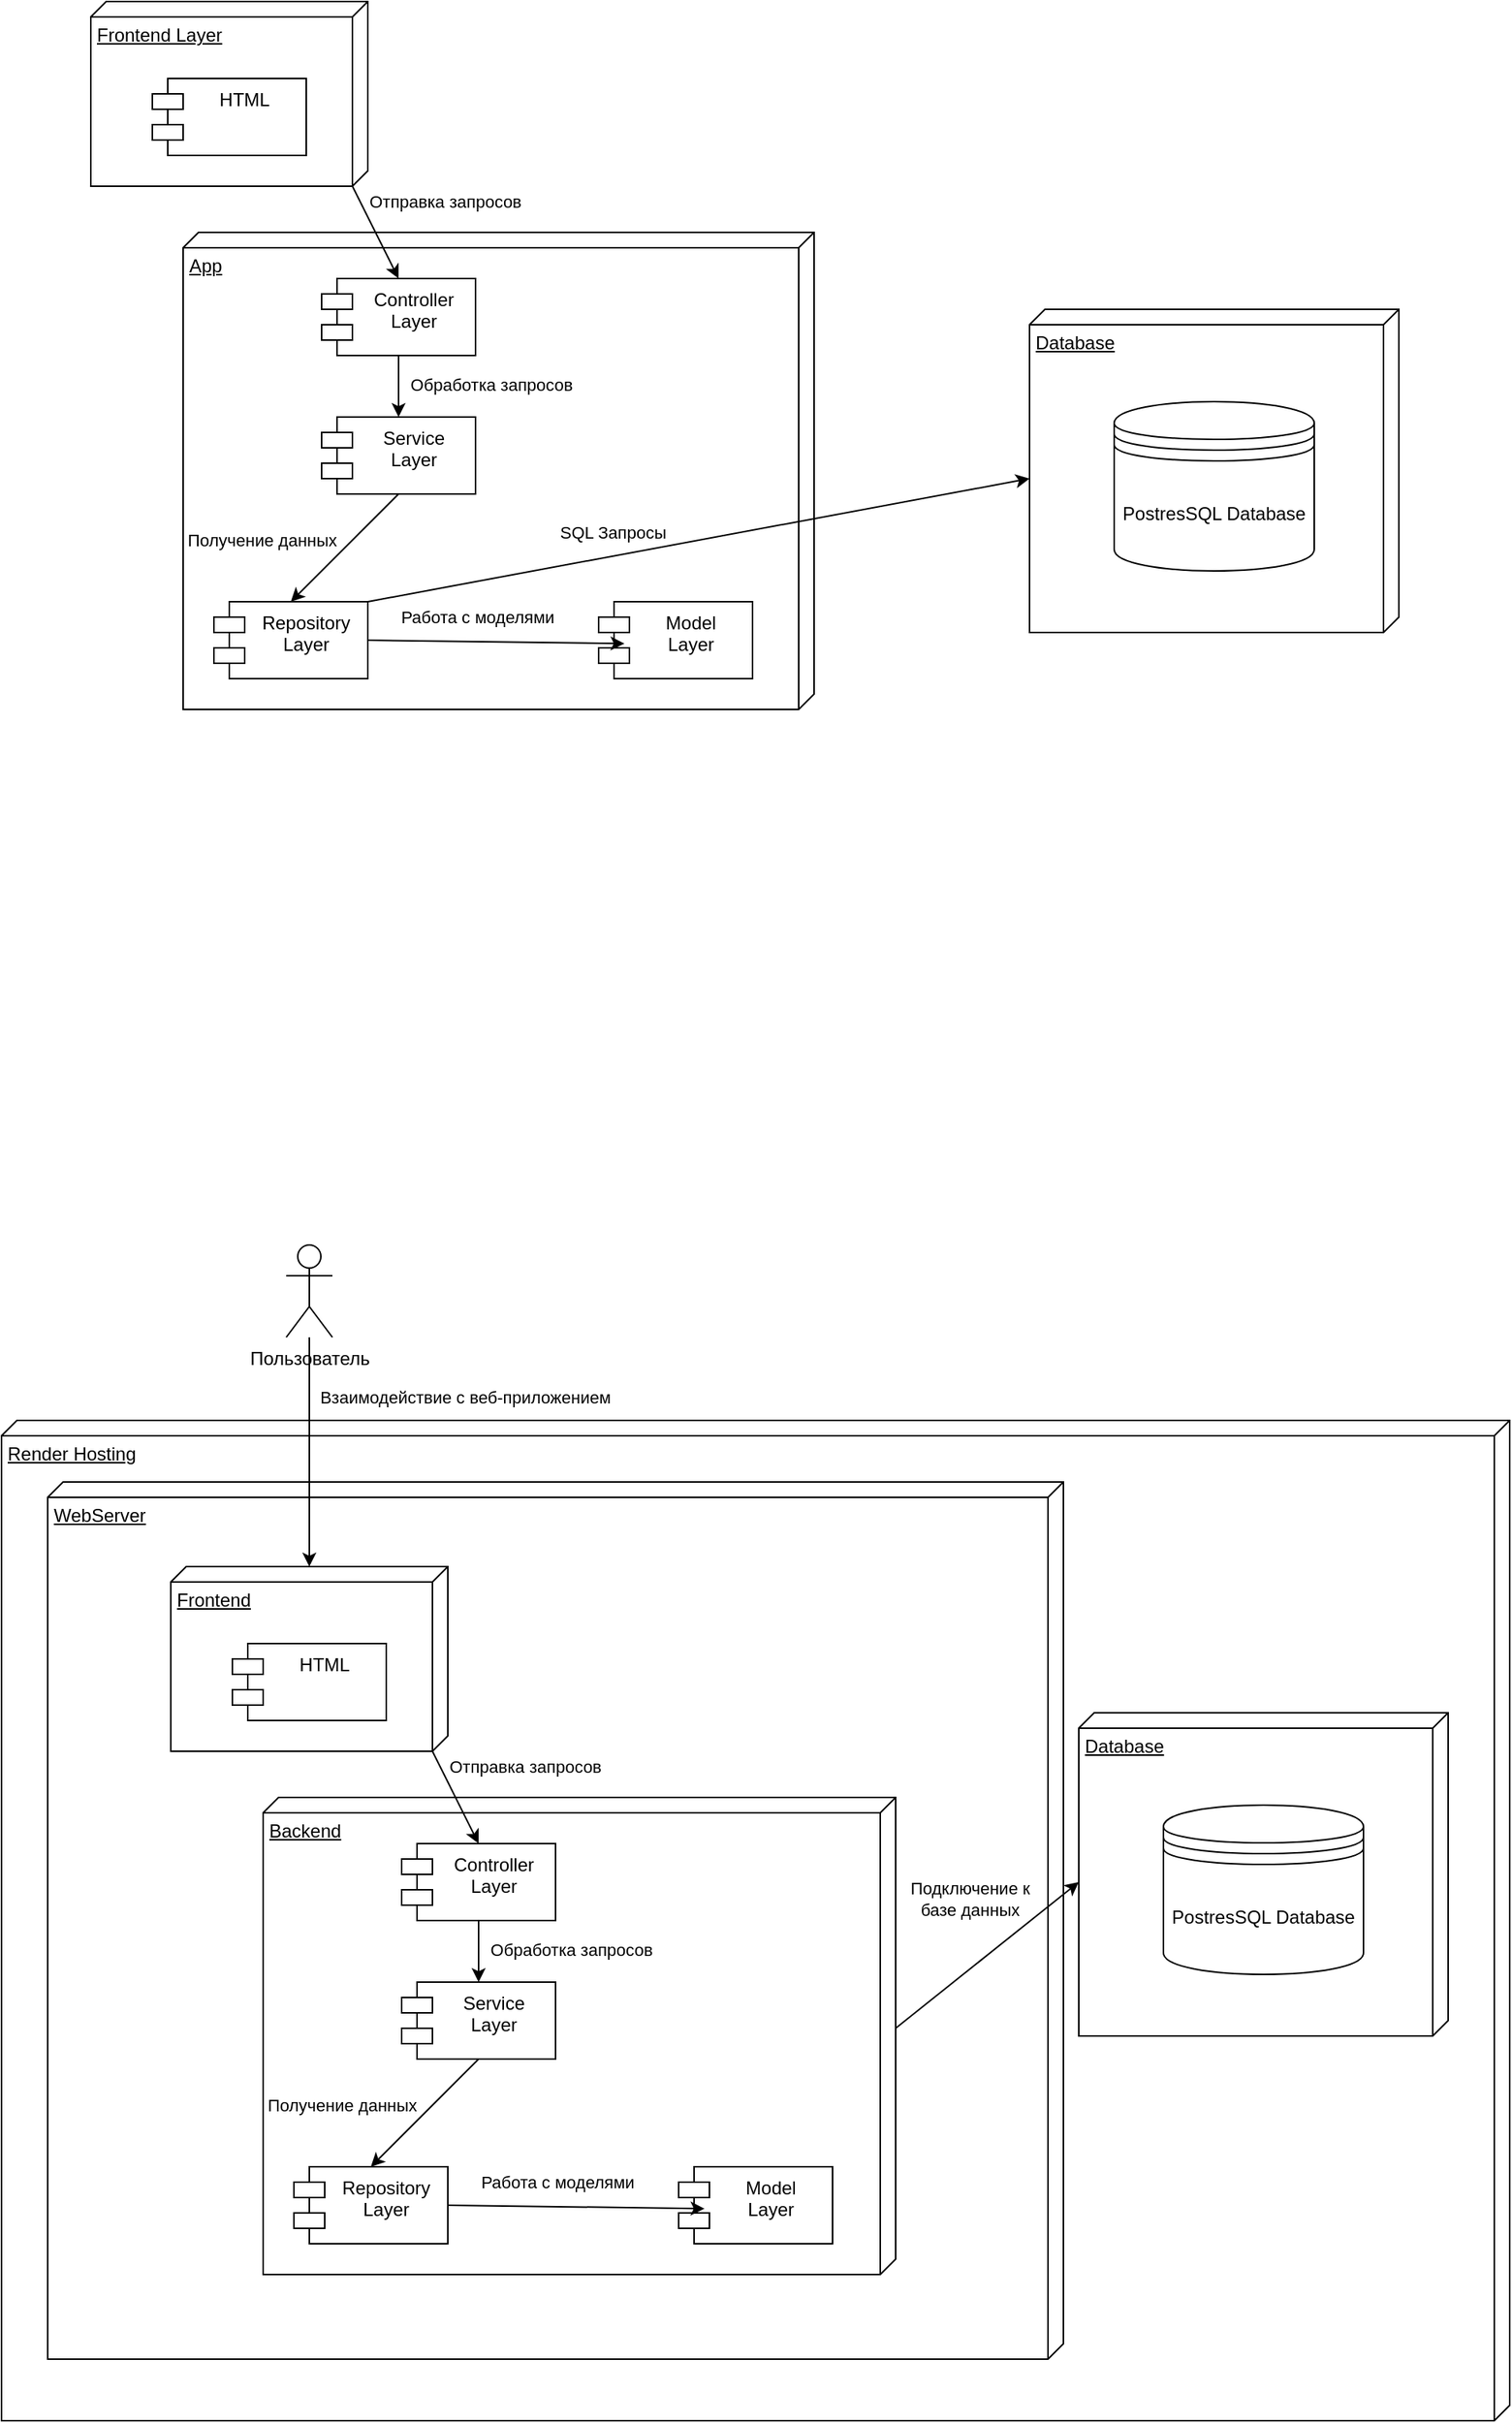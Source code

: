 <mxfile version="25.0.1">
  <diagram name="Page-1" id="5f0bae14-7c28-e335-631c-24af17079c00">
    <mxGraphModel dx="1644" dy="900" grid="0" gridSize="10" guides="1" tooltips="1" connect="1" arrows="1" fold="1" page="1" pageScale="1" pageWidth="1100" pageHeight="850" background="none" math="0" shadow="0">
      <root>
        <mxCell id="0" />
        <mxCell id="1" parent="0" />
        <mxCell id="lL1g4DzB1vZf3QuN_lwf-3" value="Frontend Layer" style="verticalAlign=top;align=left;spacingTop=8;spacingLeft=2;spacingRight=12;shape=cube;size=10;direction=south;fontStyle=4;html=1;whiteSpace=wrap;" vertex="1" parent="1">
          <mxGeometry x="120" y="80" width="180" height="120" as="geometry" />
        </mxCell>
        <mxCell id="lL1g4DzB1vZf3QuN_lwf-4" value="HTML" style="shape=module;align=left;spacingLeft=20;align=center;verticalAlign=top;whiteSpace=wrap;html=1;" vertex="1" parent="1">
          <mxGeometry x="160" y="130" width="100" height="50" as="geometry" />
        </mxCell>
        <mxCell id="lL1g4DzB1vZf3QuN_lwf-5" value="App" style="verticalAlign=top;align=left;spacingTop=8;spacingLeft=2;spacingRight=12;shape=cube;size=10;direction=south;fontStyle=4;html=1;whiteSpace=wrap;" vertex="1" parent="1">
          <mxGeometry x="180" y="230" width="410" height="310" as="geometry" />
        </mxCell>
        <mxCell id="lL1g4DzB1vZf3QuN_lwf-7" value="Database" style="verticalAlign=top;align=left;spacingTop=8;spacingLeft=2;spacingRight=12;shape=cube;size=10;direction=south;fontStyle=4;html=1;whiteSpace=wrap;" vertex="1" parent="1">
          <mxGeometry x="730" y="280" width="240" height="210" as="geometry" />
        </mxCell>
        <mxCell id="lL1g4DzB1vZf3QuN_lwf-8" value="PostresSQL Database" style="shape=datastore;whiteSpace=wrap;html=1;" vertex="1" parent="1">
          <mxGeometry x="785" y="340" width="130" height="110" as="geometry" />
        </mxCell>
        <mxCell id="lL1g4DzB1vZf3QuN_lwf-16" style="edgeStyle=orthogonalEdgeStyle;rounded=0;orthogonalLoop=1;jettySize=auto;html=1;exitX=0.5;exitY=1;exitDx=0;exitDy=0;entryX=0.5;entryY=0;entryDx=0;entryDy=0;" edge="1" parent="1" source="lL1g4DzB1vZf3QuN_lwf-9" target="lL1g4DzB1vZf3QuN_lwf-10">
          <mxGeometry relative="1" as="geometry" />
        </mxCell>
        <mxCell id="lL1g4DzB1vZf3QuN_lwf-17" value="Обработка запросов" style="edgeLabel;html=1;align=center;verticalAlign=middle;resizable=0;points=[];" vertex="1" connectable="0" parent="lL1g4DzB1vZf3QuN_lwf-16">
          <mxGeometry x="-0.08" y="1" relative="1" as="geometry">
            <mxPoint x="59" as="offset" />
          </mxGeometry>
        </mxCell>
        <mxCell id="lL1g4DzB1vZf3QuN_lwf-9" value="Controller Layer" style="shape=module;align=left;spacingLeft=20;align=center;verticalAlign=top;whiteSpace=wrap;html=1;" vertex="1" parent="1">
          <mxGeometry x="270" y="260" width="100" height="50" as="geometry" />
        </mxCell>
        <mxCell id="lL1g4DzB1vZf3QuN_lwf-18" style="rounded=0;orthogonalLoop=1;jettySize=auto;html=1;exitX=0.5;exitY=1;exitDx=0;exitDy=0;entryX=0.5;entryY=0;entryDx=0;entryDy=0;" edge="1" parent="1" source="lL1g4DzB1vZf3QuN_lwf-10" target="lL1g4DzB1vZf3QuN_lwf-12">
          <mxGeometry relative="1" as="geometry" />
        </mxCell>
        <mxCell id="lL1g4DzB1vZf3QuN_lwf-19" value="Получение данных" style="edgeLabel;html=1;align=center;verticalAlign=middle;resizable=0;points=[];" vertex="1" connectable="0" parent="lL1g4DzB1vZf3QuN_lwf-18">
          <mxGeometry x="0.426" y="2" relative="1" as="geometry">
            <mxPoint x="-41" y="-22" as="offset" />
          </mxGeometry>
        </mxCell>
        <mxCell id="lL1g4DzB1vZf3QuN_lwf-10" value="Service&lt;div&gt;Layer&lt;/div&gt;" style="shape=module;align=left;spacingLeft=20;align=center;verticalAlign=top;whiteSpace=wrap;html=1;" vertex="1" parent="1">
          <mxGeometry x="270" y="350" width="100" height="50" as="geometry" />
        </mxCell>
        <mxCell id="lL1g4DzB1vZf3QuN_lwf-11" value="Model&lt;div&gt;Layer&lt;/div&gt;" style="shape=module;align=left;spacingLeft=20;align=center;verticalAlign=top;whiteSpace=wrap;html=1;" vertex="1" parent="1">
          <mxGeometry x="450" y="470" width="100" height="50" as="geometry" />
        </mxCell>
        <mxCell id="lL1g4DzB1vZf3QuN_lwf-12" value="Repository&lt;div&gt;Layer&lt;/div&gt;" style="shape=module;align=left;spacingLeft=20;align=center;verticalAlign=top;whiteSpace=wrap;html=1;" vertex="1" parent="1">
          <mxGeometry x="200" y="470" width="100" height="50" as="geometry" />
        </mxCell>
        <mxCell id="lL1g4DzB1vZf3QuN_lwf-13" style="rounded=0;orthogonalLoop=1;jettySize=auto;html=1;exitX=0;exitY=0;exitDx=120;exitDy=10;exitPerimeter=0;entryX=0.5;entryY=0;entryDx=0;entryDy=0;" edge="1" parent="1" source="lL1g4DzB1vZf3QuN_lwf-3" target="lL1g4DzB1vZf3QuN_lwf-9">
          <mxGeometry relative="1" as="geometry" />
        </mxCell>
        <mxCell id="lL1g4DzB1vZf3QuN_lwf-15" value="Отправка запросов" style="edgeLabel;html=1;align=center;verticalAlign=middle;resizable=0;points=[];" vertex="1" connectable="0" parent="lL1g4DzB1vZf3QuN_lwf-13">
          <mxGeometry x="-0.253" y="3" relative="1" as="geometry">
            <mxPoint x="46" y="-11" as="offset" />
          </mxGeometry>
        </mxCell>
        <mxCell id="lL1g4DzB1vZf3QuN_lwf-20" style="rounded=0;orthogonalLoop=1;jettySize=auto;html=1;exitX=1;exitY=0.5;exitDx=0;exitDy=0;entryX=0.168;entryY=0.544;entryDx=0;entryDy=0;entryPerimeter=0;" edge="1" parent="1" source="lL1g4DzB1vZf3QuN_lwf-12" target="lL1g4DzB1vZf3QuN_lwf-11">
          <mxGeometry relative="1" as="geometry" />
        </mxCell>
        <mxCell id="lL1g4DzB1vZf3QuN_lwf-21" value="Работа с моделями" style="edgeLabel;html=1;align=center;verticalAlign=middle;resizable=0;points=[];" vertex="1" connectable="0" parent="lL1g4DzB1vZf3QuN_lwf-20">
          <mxGeometry x="-0.179" relative="1" as="geometry">
            <mxPoint x="2" y="-16" as="offset" />
          </mxGeometry>
        </mxCell>
        <mxCell id="lL1g4DzB1vZf3QuN_lwf-22" style="rounded=0;orthogonalLoop=1;jettySize=auto;html=1;exitX=1;exitY=0;exitDx=0;exitDy=0;entryX=0;entryY=0;entryDx=110;entryDy=240;entryPerimeter=0;" edge="1" parent="1" source="lL1g4DzB1vZf3QuN_lwf-12" target="lL1g4DzB1vZf3QuN_lwf-7">
          <mxGeometry relative="1" as="geometry" />
        </mxCell>
        <mxCell id="lL1g4DzB1vZf3QuN_lwf-23" value="SQL Запросы" style="edgeLabel;html=1;align=center;verticalAlign=middle;resizable=0;points=[];" vertex="1" connectable="0" parent="lL1g4DzB1vZf3QuN_lwf-22">
          <mxGeometry x="-0.479" y="2" relative="1" as="geometry">
            <mxPoint x="47" y="-22" as="offset" />
          </mxGeometry>
        </mxCell>
        <mxCell id="lL1g4DzB1vZf3QuN_lwf-24" value="Render Hosting" style="verticalAlign=top;align=left;spacingTop=8;spacingLeft=2;spacingRight=12;shape=cube;size=10;direction=south;fontStyle=4;html=1;whiteSpace=wrap;" vertex="1" parent="1">
          <mxGeometry x="62" y="1002" width="980" height="650" as="geometry" />
        </mxCell>
        <mxCell id="lL1g4DzB1vZf3QuN_lwf-25" value="Пользователь" style="shape=umlActor;verticalLabelPosition=bottom;verticalAlign=top;html=1;outlineConnect=0;" vertex="1" parent="1">
          <mxGeometry x="247" y="888" width="30" height="60" as="geometry" />
        </mxCell>
        <mxCell id="lL1g4DzB1vZf3QuN_lwf-27" value="Database" style="verticalAlign=top;align=left;spacingTop=8;spacingLeft=2;spacingRight=12;shape=cube;size=10;direction=south;fontStyle=4;html=1;whiteSpace=wrap;" vertex="1" parent="1">
          <mxGeometry x="762" y="1192" width="240" height="210" as="geometry" />
        </mxCell>
        <mxCell id="lL1g4DzB1vZf3QuN_lwf-28" value="PostresSQL Database" style="shape=datastore;whiteSpace=wrap;html=1;" vertex="1" parent="1">
          <mxGeometry x="817" y="1252" width="130" height="110" as="geometry" />
        </mxCell>
        <mxCell id="lL1g4DzB1vZf3QuN_lwf-29" value="WebServer" style="verticalAlign=top;align=left;spacingTop=8;spacingLeft=2;spacingRight=12;shape=cube;size=10;direction=south;fontStyle=4;html=1;whiteSpace=wrap;" vertex="1" parent="1">
          <mxGeometry x="92" y="1042" width="660" height="570" as="geometry" />
        </mxCell>
        <mxCell id="lL1g4DzB1vZf3QuN_lwf-30" value="Frontend" style="verticalAlign=top;align=left;spacingTop=8;spacingLeft=2;spacingRight=12;shape=cube;size=10;direction=south;fontStyle=4;html=1;whiteSpace=wrap;" vertex="1" parent="1">
          <mxGeometry x="172" y="1097" width="180" height="120" as="geometry" />
        </mxCell>
        <mxCell id="lL1g4DzB1vZf3QuN_lwf-31" value="HTML" style="shape=module;align=left;spacingLeft=20;align=center;verticalAlign=top;whiteSpace=wrap;html=1;" vertex="1" parent="1">
          <mxGeometry x="212" y="1147" width="100" height="50" as="geometry" />
        </mxCell>
        <mxCell id="lL1g4DzB1vZf3QuN_lwf-32" value="Backend" style="verticalAlign=top;align=left;spacingTop=8;spacingLeft=2;spacingRight=12;shape=cube;size=10;direction=south;fontStyle=4;html=1;whiteSpace=wrap;" vertex="1" parent="1">
          <mxGeometry x="232" y="1247" width="411" height="310" as="geometry" />
        </mxCell>
        <mxCell id="lL1g4DzB1vZf3QuN_lwf-33" style="edgeStyle=orthogonalEdgeStyle;rounded=0;orthogonalLoop=1;jettySize=auto;html=1;exitX=0.5;exitY=1;exitDx=0;exitDy=0;entryX=0.5;entryY=0;entryDx=0;entryDy=0;" edge="1" parent="1" source="lL1g4DzB1vZf3QuN_lwf-35" target="lL1g4DzB1vZf3QuN_lwf-38">
          <mxGeometry relative="1" as="geometry" />
        </mxCell>
        <mxCell id="lL1g4DzB1vZf3QuN_lwf-34" value="Обработка запросов" style="edgeLabel;html=1;align=center;verticalAlign=middle;resizable=0;points=[];" vertex="1" connectable="0" parent="lL1g4DzB1vZf3QuN_lwf-33">
          <mxGeometry x="-0.08" y="1" relative="1" as="geometry">
            <mxPoint x="59" as="offset" />
          </mxGeometry>
        </mxCell>
        <mxCell id="lL1g4DzB1vZf3QuN_lwf-35" value="Controller Layer" style="shape=module;align=left;spacingLeft=20;align=center;verticalAlign=top;whiteSpace=wrap;html=1;" vertex="1" parent="1">
          <mxGeometry x="322" y="1277" width="100" height="50" as="geometry" />
        </mxCell>
        <mxCell id="lL1g4DzB1vZf3QuN_lwf-36" style="rounded=0;orthogonalLoop=1;jettySize=auto;html=1;exitX=0.5;exitY=1;exitDx=0;exitDy=0;entryX=0.5;entryY=0;entryDx=0;entryDy=0;" edge="1" parent="1" source="lL1g4DzB1vZf3QuN_lwf-38" target="lL1g4DzB1vZf3QuN_lwf-40">
          <mxGeometry relative="1" as="geometry" />
        </mxCell>
        <mxCell id="lL1g4DzB1vZf3QuN_lwf-37" value="Получение данных" style="edgeLabel;html=1;align=center;verticalAlign=middle;resizable=0;points=[];" vertex="1" connectable="0" parent="lL1g4DzB1vZf3QuN_lwf-36">
          <mxGeometry x="0.426" y="2" relative="1" as="geometry">
            <mxPoint x="-41" y="-22" as="offset" />
          </mxGeometry>
        </mxCell>
        <mxCell id="lL1g4DzB1vZf3QuN_lwf-38" value="Service&lt;div&gt;Layer&lt;/div&gt;" style="shape=module;align=left;spacingLeft=20;align=center;verticalAlign=top;whiteSpace=wrap;html=1;" vertex="1" parent="1">
          <mxGeometry x="322" y="1367" width="100" height="50" as="geometry" />
        </mxCell>
        <mxCell id="lL1g4DzB1vZf3QuN_lwf-39" value="Model&lt;div&gt;Layer&lt;/div&gt;" style="shape=module;align=left;spacingLeft=20;align=center;verticalAlign=top;whiteSpace=wrap;html=1;" vertex="1" parent="1">
          <mxGeometry x="502" y="1487" width="100" height="50" as="geometry" />
        </mxCell>
        <mxCell id="lL1g4DzB1vZf3QuN_lwf-40" value="Repository&lt;div&gt;Layer&lt;/div&gt;" style="shape=module;align=left;spacingLeft=20;align=center;verticalAlign=top;whiteSpace=wrap;html=1;" vertex="1" parent="1">
          <mxGeometry x="252" y="1487" width="100" height="50" as="geometry" />
        </mxCell>
        <mxCell id="lL1g4DzB1vZf3QuN_lwf-41" style="rounded=0;orthogonalLoop=1;jettySize=auto;html=1;exitX=0;exitY=0;exitDx=120;exitDy=10;exitPerimeter=0;entryX=0.5;entryY=0;entryDx=0;entryDy=0;" edge="1" parent="1" source="lL1g4DzB1vZf3QuN_lwf-30" target="lL1g4DzB1vZf3QuN_lwf-35">
          <mxGeometry relative="1" as="geometry" />
        </mxCell>
        <mxCell id="lL1g4DzB1vZf3QuN_lwf-42" value="Отправка запросов" style="edgeLabel;html=1;align=center;verticalAlign=middle;resizable=0;points=[];" vertex="1" connectable="0" parent="lL1g4DzB1vZf3QuN_lwf-41">
          <mxGeometry x="-0.253" y="3" relative="1" as="geometry">
            <mxPoint x="46" y="-11" as="offset" />
          </mxGeometry>
        </mxCell>
        <mxCell id="lL1g4DzB1vZf3QuN_lwf-43" style="rounded=0;orthogonalLoop=1;jettySize=auto;html=1;exitX=1;exitY=0.5;exitDx=0;exitDy=0;entryX=0.168;entryY=0.544;entryDx=0;entryDy=0;entryPerimeter=0;" edge="1" parent="1" source="lL1g4DzB1vZf3QuN_lwf-40" target="lL1g4DzB1vZf3QuN_lwf-39">
          <mxGeometry relative="1" as="geometry" />
        </mxCell>
        <mxCell id="lL1g4DzB1vZf3QuN_lwf-44" value="Работа с моделями" style="edgeLabel;html=1;align=center;verticalAlign=middle;resizable=0;points=[];" vertex="1" connectable="0" parent="lL1g4DzB1vZf3QuN_lwf-43">
          <mxGeometry x="-0.179" relative="1" as="geometry">
            <mxPoint x="2" y="-16" as="offset" />
          </mxGeometry>
        </mxCell>
        <mxCell id="lL1g4DzB1vZf3QuN_lwf-45" value="" style="edgeStyle=orthogonalEdgeStyle;rounded=0;orthogonalLoop=1;jettySize=auto;html=1;" edge="1" parent="1" source="lL1g4DzB1vZf3QuN_lwf-25" target="lL1g4DzB1vZf3QuN_lwf-30">
          <mxGeometry relative="1" as="geometry" />
        </mxCell>
        <mxCell id="lL1g4DzB1vZf3QuN_lwf-46" value="Взаимодействие с веб-приложением" style="edgeLabel;html=1;align=center;verticalAlign=middle;resizable=0;points=[];" vertex="1" connectable="0" parent="lL1g4DzB1vZf3QuN_lwf-45">
          <mxGeometry x="0.304" y="-1" relative="1" as="geometry">
            <mxPoint x="102" y="-58" as="offset" />
          </mxGeometry>
        </mxCell>
        <mxCell id="lL1g4DzB1vZf3QuN_lwf-47" style="rounded=0;orthogonalLoop=1;jettySize=auto;html=1;exitX=0;exitY=0;exitDx=150;exitDy=0;exitPerimeter=0;entryX=0;entryY=0;entryDx=110;entryDy=240;entryPerimeter=0;" edge="1" parent="1" source="lL1g4DzB1vZf3QuN_lwf-32" target="lL1g4DzB1vZf3QuN_lwf-27">
          <mxGeometry relative="1" as="geometry" />
        </mxCell>
        <mxCell id="lL1g4DzB1vZf3QuN_lwf-48" value="Подключение к&lt;div&gt;базе данных&lt;/div&gt;" style="edgeLabel;html=1;align=center;verticalAlign=middle;resizable=0;points=[];" vertex="1" connectable="0" parent="lL1g4DzB1vZf3QuN_lwf-47">
          <mxGeometry x="0.207" y="1" relative="1" as="geometry">
            <mxPoint x="-24" y="-26" as="offset" />
          </mxGeometry>
        </mxCell>
      </root>
    </mxGraphModel>
  </diagram>
</mxfile>
